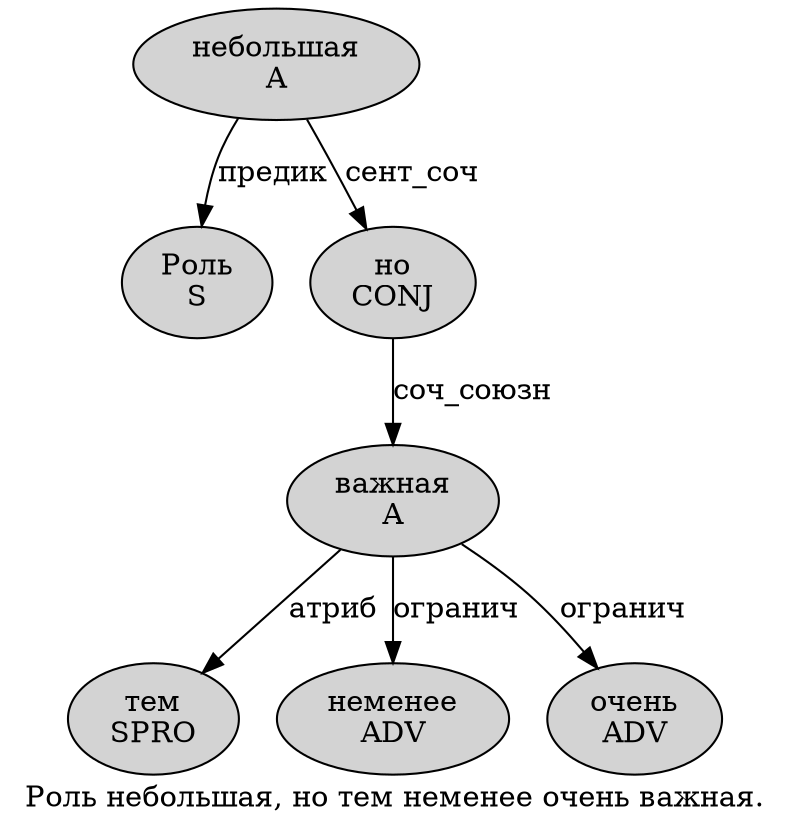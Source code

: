digraph SENTENCE_1109 {
	graph [label="Роль небольшая, но тем неменее очень важная."]
	node [style=filled]
		0 [label="Роль
S" color="" fillcolor=lightgray penwidth=1 shape=ellipse]
		1 [label="небольшая
A" color="" fillcolor=lightgray penwidth=1 shape=ellipse]
		3 [label="но
CONJ" color="" fillcolor=lightgray penwidth=1 shape=ellipse]
		4 [label="тем
SPRO" color="" fillcolor=lightgray penwidth=1 shape=ellipse]
		5 [label="неменее
ADV" color="" fillcolor=lightgray penwidth=1 shape=ellipse]
		6 [label="очень
ADV" color="" fillcolor=lightgray penwidth=1 shape=ellipse]
		7 [label="важная
A" color="" fillcolor=lightgray penwidth=1 shape=ellipse]
			7 -> 4 [label="атриб"]
			7 -> 5 [label="огранич"]
			7 -> 6 [label="огранич"]
			3 -> 7 [label="соч_союзн"]
			1 -> 0 [label="предик"]
			1 -> 3 [label="сент_соч"]
}